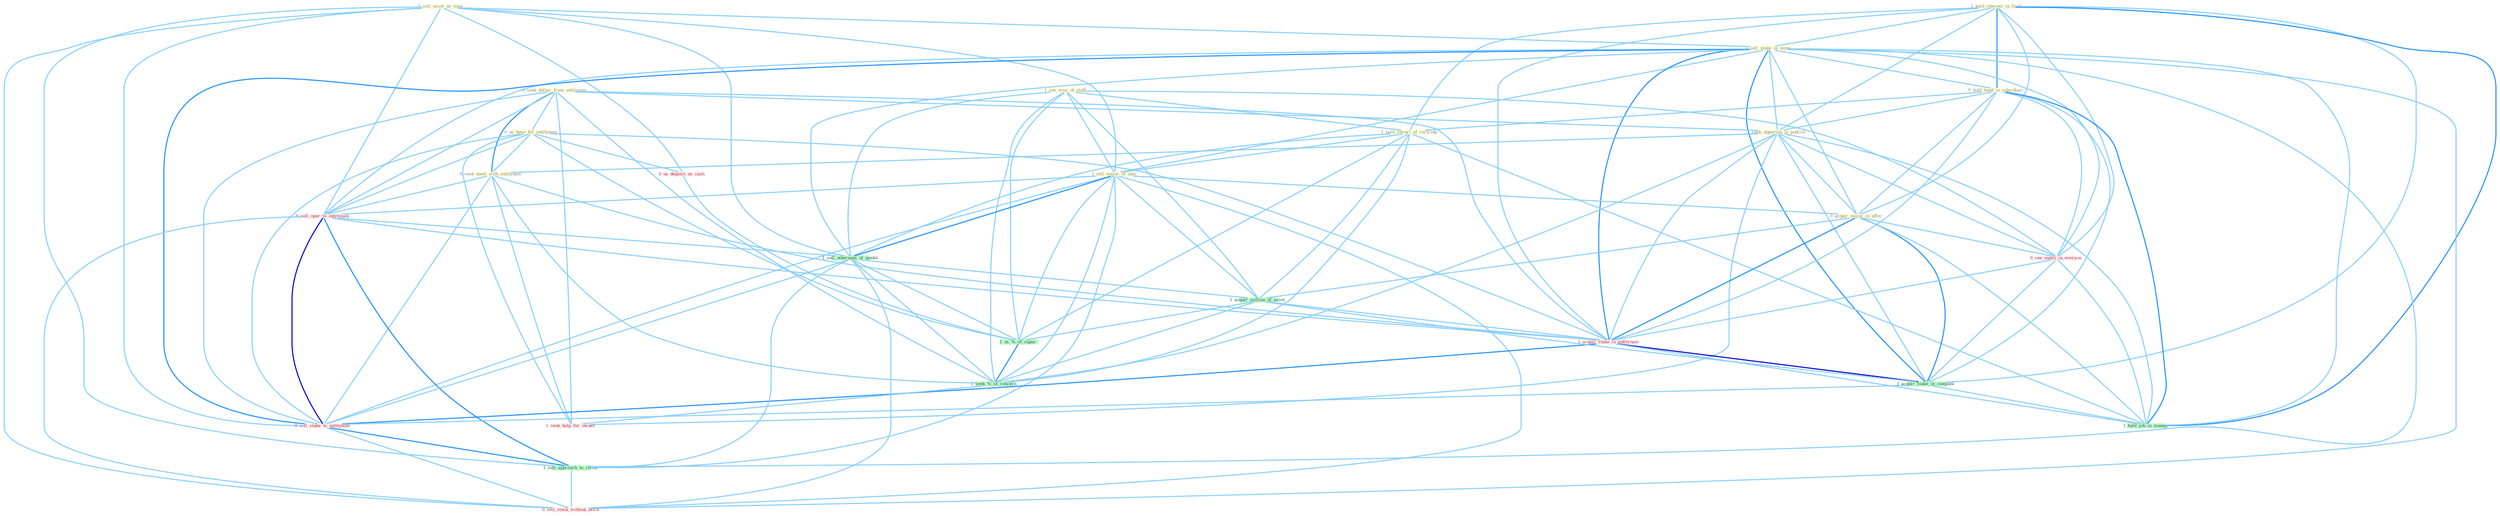 Graph G{ 
    node
    [shape=polygon,style=filled,width=.5,height=.06,color="#BDFCC9",fixedsize=true,fontsize=4,
    fontcolor="#2f4f4f"];
    {node
    [color="#ffffe0", fontcolor="#8b7d6b"] "1_sell_asset_as_loan " "1_hold_interest_in_facil " "1_sell_stake_in_mine " "1_see_eros_of_staff " "0_seek_dollar_from_entitynam " "0_hold_bond_in_subsidiari " "1_hold_librari_of_cartridg " "1_seek_opportun_in_publish " "0_us_base_for_entitynam " "1_sell_major_of_unit " "0_seek_meet_with_entitynam " "0_acquir_major_in_offer "}
{node [color="#fff0f5", fontcolor="#b22222"] "0_sell_oper_to_entitynam " "0_see_vaniti_in_everyon " "0_us_deposit_as_cach " "1_acquir_stake_in_entitynam " "0_sell_stake_to_entitynam " "0_sell_stock_without_hitch " "1_seek_help_for_owner "}
edge [color="#B0E2FF"];

	"1_sell_asset_as_loan " -- "1_sell_stake_in_mine " [w="1", color="#87cefa" ];
	"1_sell_asset_as_loan " -- "1_sell_major_of_unit " [w="1", color="#87cefa" ];
	"1_sell_asset_as_loan " -- "0_sell_oper_to_entitynam " [w="1", color="#87cefa" ];
	"1_sell_asset_as_loan " -- "1_sell_othernum_of_model " [w="1", color="#87cefa" ];
	"1_sell_asset_as_loan " -- "0_us_deposit_as_cach " [w="1", color="#87cefa" ];
	"1_sell_asset_as_loan " -- "0_sell_stake_to_entitynam " [w="1", color="#87cefa" ];
	"1_sell_asset_as_loan " -- "1_sell_approach_to_client " [w="1", color="#87cefa" ];
	"1_sell_asset_as_loan " -- "0_sell_stock_without_hitch " [w="1", color="#87cefa" ];
	"1_hold_interest_in_facil " -- "1_sell_stake_in_mine " [w="1", color="#87cefa" ];
	"1_hold_interest_in_facil " -- "0_hold_bond_in_subsidiari " [w="2", color="#1e90ff" , len=0.8];
	"1_hold_interest_in_facil " -- "1_hold_librari_of_cartridg " [w="1", color="#87cefa" ];
	"1_hold_interest_in_facil " -- "1_seek_opportun_in_publish " [w="1", color="#87cefa" ];
	"1_hold_interest_in_facil " -- "0_acquir_major_in_offer " [w="1", color="#87cefa" ];
	"1_hold_interest_in_facil " -- "0_see_vaniti_in_everyon " [w="1", color="#87cefa" ];
	"1_hold_interest_in_facil " -- "1_acquir_stake_in_entitynam " [w="1", color="#87cefa" ];
	"1_hold_interest_in_facil " -- "1_acquir_stake_in_compani " [w="1", color="#87cefa" ];
	"1_hold_interest_in_facil " -- "1_hold_job_in_manag " [w="2", color="#1e90ff" , len=0.8];
	"1_sell_stake_in_mine " -- "0_hold_bond_in_subsidiari " [w="1", color="#87cefa" ];
	"1_sell_stake_in_mine " -- "1_seek_opportun_in_publish " [w="1", color="#87cefa" ];
	"1_sell_stake_in_mine " -- "1_sell_major_of_unit " [w="1", color="#87cefa" ];
	"1_sell_stake_in_mine " -- "0_acquir_major_in_offer " [w="1", color="#87cefa" ];
	"1_sell_stake_in_mine " -- "0_sell_oper_to_entitynam " [w="1", color="#87cefa" ];
	"1_sell_stake_in_mine " -- "1_sell_othernum_of_model " [w="1", color="#87cefa" ];
	"1_sell_stake_in_mine " -- "0_see_vaniti_in_everyon " [w="1", color="#87cefa" ];
	"1_sell_stake_in_mine " -- "1_acquir_stake_in_entitynam " [w="2", color="#1e90ff" , len=0.8];
	"1_sell_stake_in_mine " -- "1_acquir_stake_in_compani " [w="2", color="#1e90ff" , len=0.8];
	"1_sell_stake_in_mine " -- "0_sell_stake_to_entitynam " [w="2", color="#1e90ff" , len=0.8];
	"1_sell_stake_in_mine " -- "1_sell_approach_to_client " [w="1", color="#87cefa" ];
	"1_sell_stake_in_mine " -- "1_hold_job_in_manag " [w="1", color="#87cefa" ];
	"1_sell_stake_in_mine " -- "0_sell_stock_without_hitch " [w="1", color="#87cefa" ];
	"1_see_eros_of_staff " -- "1_hold_librari_of_cartridg " [w="1", color="#87cefa" ];
	"1_see_eros_of_staff " -- "1_sell_major_of_unit " [w="1", color="#87cefa" ];
	"1_see_eros_of_staff " -- "1_sell_othernum_of_model " [w="1", color="#87cefa" ];
	"1_see_eros_of_staff " -- "0_see_vaniti_in_everyon " [w="1", color="#87cefa" ];
	"1_see_eros_of_staff " -- "1_acquir_million_of_asset " [w="1", color="#87cefa" ];
	"1_see_eros_of_staff " -- "1_us_%_of_capac " [w="1", color="#87cefa" ];
	"1_see_eros_of_staff " -- "1_seek_%_of_concern " [w="1", color="#87cefa" ];
	"0_seek_dollar_from_entitynam " -- "1_seek_opportun_in_publish " [w="1", color="#87cefa" ];
	"0_seek_dollar_from_entitynam " -- "0_us_base_for_entitynam " [w="1", color="#87cefa" ];
	"0_seek_dollar_from_entitynam " -- "0_seek_meet_with_entitynam " [w="2", color="#1e90ff" , len=0.8];
	"0_seek_dollar_from_entitynam " -- "0_sell_oper_to_entitynam " [w="1", color="#87cefa" ];
	"0_seek_dollar_from_entitynam " -- "1_acquir_stake_in_entitynam " [w="1", color="#87cefa" ];
	"0_seek_dollar_from_entitynam " -- "0_sell_stake_to_entitynam " [w="1", color="#87cefa" ];
	"0_seek_dollar_from_entitynam " -- "1_seek_%_of_concern " [w="1", color="#87cefa" ];
	"0_seek_dollar_from_entitynam " -- "1_seek_help_for_owner " [w="1", color="#87cefa" ];
	"0_hold_bond_in_subsidiari " -- "1_hold_librari_of_cartridg " [w="1", color="#87cefa" ];
	"0_hold_bond_in_subsidiari " -- "1_seek_opportun_in_publish " [w="1", color="#87cefa" ];
	"0_hold_bond_in_subsidiari " -- "0_acquir_major_in_offer " [w="1", color="#87cefa" ];
	"0_hold_bond_in_subsidiari " -- "0_see_vaniti_in_everyon " [w="1", color="#87cefa" ];
	"0_hold_bond_in_subsidiari " -- "1_acquir_stake_in_entitynam " [w="1", color="#87cefa" ];
	"0_hold_bond_in_subsidiari " -- "1_acquir_stake_in_compani " [w="1", color="#87cefa" ];
	"0_hold_bond_in_subsidiari " -- "1_hold_job_in_manag " [w="2", color="#1e90ff" , len=0.8];
	"1_hold_librari_of_cartridg " -- "1_sell_major_of_unit " [w="1", color="#87cefa" ];
	"1_hold_librari_of_cartridg " -- "1_sell_othernum_of_model " [w="1", color="#87cefa" ];
	"1_hold_librari_of_cartridg " -- "1_acquir_million_of_asset " [w="1", color="#87cefa" ];
	"1_hold_librari_of_cartridg " -- "1_us_%_of_capac " [w="1", color="#87cefa" ];
	"1_hold_librari_of_cartridg " -- "1_hold_job_in_manag " [w="1", color="#87cefa" ];
	"1_hold_librari_of_cartridg " -- "1_seek_%_of_concern " [w="1", color="#87cefa" ];
	"1_seek_opportun_in_publish " -- "0_seek_meet_with_entitynam " [w="1", color="#87cefa" ];
	"1_seek_opportun_in_publish " -- "0_acquir_major_in_offer " [w="1", color="#87cefa" ];
	"1_seek_opportun_in_publish " -- "0_see_vaniti_in_everyon " [w="1", color="#87cefa" ];
	"1_seek_opportun_in_publish " -- "1_acquir_stake_in_entitynam " [w="1", color="#87cefa" ];
	"1_seek_opportun_in_publish " -- "1_acquir_stake_in_compani " [w="1", color="#87cefa" ];
	"1_seek_opportun_in_publish " -- "1_hold_job_in_manag " [w="1", color="#87cefa" ];
	"1_seek_opportun_in_publish " -- "1_seek_%_of_concern " [w="1", color="#87cefa" ];
	"1_seek_opportun_in_publish " -- "1_seek_help_for_owner " [w="1", color="#87cefa" ];
	"0_us_base_for_entitynam " -- "0_seek_meet_with_entitynam " [w="1", color="#87cefa" ];
	"0_us_base_for_entitynam " -- "0_sell_oper_to_entitynam " [w="1", color="#87cefa" ];
	"0_us_base_for_entitynam " -- "0_us_deposit_as_cach " [w="1", color="#87cefa" ];
	"0_us_base_for_entitynam " -- "1_acquir_stake_in_entitynam " [w="1", color="#87cefa" ];
	"0_us_base_for_entitynam " -- "0_sell_stake_to_entitynam " [w="1", color="#87cefa" ];
	"0_us_base_for_entitynam " -- "1_us_%_of_capac " [w="1", color="#87cefa" ];
	"0_us_base_for_entitynam " -- "1_seek_help_for_owner " [w="1", color="#87cefa" ];
	"1_sell_major_of_unit " -- "0_acquir_major_in_offer " [w="1", color="#87cefa" ];
	"1_sell_major_of_unit " -- "0_sell_oper_to_entitynam " [w="1", color="#87cefa" ];
	"1_sell_major_of_unit " -- "1_sell_othernum_of_model " [w="2", color="#1e90ff" , len=0.8];
	"1_sell_major_of_unit " -- "1_acquir_million_of_asset " [w="1", color="#87cefa" ];
	"1_sell_major_of_unit " -- "0_sell_stake_to_entitynam " [w="1", color="#87cefa" ];
	"1_sell_major_of_unit " -- "1_us_%_of_capac " [w="1", color="#87cefa" ];
	"1_sell_major_of_unit " -- "1_sell_approach_to_client " [w="1", color="#87cefa" ];
	"1_sell_major_of_unit " -- "0_sell_stock_without_hitch " [w="1", color="#87cefa" ];
	"1_sell_major_of_unit " -- "1_seek_%_of_concern " [w="1", color="#87cefa" ];
	"0_seek_meet_with_entitynam " -- "0_sell_oper_to_entitynam " [w="1", color="#87cefa" ];
	"0_seek_meet_with_entitynam " -- "1_acquir_stake_in_entitynam " [w="1", color="#87cefa" ];
	"0_seek_meet_with_entitynam " -- "0_sell_stake_to_entitynam " [w="1", color="#87cefa" ];
	"0_seek_meet_with_entitynam " -- "1_seek_%_of_concern " [w="1", color="#87cefa" ];
	"0_seek_meet_with_entitynam " -- "1_seek_help_for_owner " [w="1", color="#87cefa" ];
	"0_acquir_major_in_offer " -- "0_see_vaniti_in_everyon " [w="1", color="#87cefa" ];
	"0_acquir_major_in_offer " -- "1_acquir_million_of_asset " [w="1", color="#87cefa" ];
	"0_acquir_major_in_offer " -- "1_acquir_stake_in_entitynam " [w="2", color="#1e90ff" , len=0.8];
	"0_acquir_major_in_offer " -- "1_acquir_stake_in_compani " [w="2", color="#1e90ff" , len=0.8];
	"0_acquir_major_in_offer " -- "1_hold_job_in_manag " [w="1", color="#87cefa" ];
	"0_sell_oper_to_entitynam " -- "1_sell_othernum_of_model " [w="1", color="#87cefa" ];
	"0_sell_oper_to_entitynam " -- "1_acquir_stake_in_entitynam " [w="1", color="#87cefa" ];
	"0_sell_oper_to_entitynam " -- "0_sell_stake_to_entitynam " [w="3", color="#0000cd" , len=0.6];
	"0_sell_oper_to_entitynam " -- "1_sell_approach_to_client " [w="2", color="#1e90ff" , len=0.8];
	"0_sell_oper_to_entitynam " -- "0_sell_stock_without_hitch " [w="1", color="#87cefa" ];
	"1_sell_othernum_of_model " -- "1_acquir_million_of_asset " [w="1", color="#87cefa" ];
	"1_sell_othernum_of_model " -- "0_sell_stake_to_entitynam " [w="1", color="#87cefa" ];
	"1_sell_othernum_of_model " -- "1_us_%_of_capac " [w="1", color="#87cefa" ];
	"1_sell_othernum_of_model " -- "1_sell_approach_to_client " [w="1", color="#87cefa" ];
	"1_sell_othernum_of_model " -- "0_sell_stock_without_hitch " [w="1", color="#87cefa" ];
	"1_sell_othernum_of_model " -- "1_seek_%_of_concern " [w="1", color="#87cefa" ];
	"0_see_vaniti_in_everyon " -- "1_acquir_stake_in_entitynam " [w="1", color="#87cefa" ];
	"0_see_vaniti_in_everyon " -- "1_acquir_stake_in_compani " [w="1", color="#87cefa" ];
	"0_see_vaniti_in_everyon " -- "1_hold_job_in_manag " [w="1", color="#87cefa" ];
	"1_acquir_million_of_asset " -- "1_acquir_stake_in_entitynam " [w="1", color="#87cefa" ];
	"1_acquir_million_of_asset " -- "1_acquir_stake_in_compani " [w="1", color="#87cefa" ];
	"1_acquir_million_of_asset " -- "1_us_%_of_capac " [w="1", color="#87cefa" ];
	"1_acquir_million_of_asset " -- "1_seek_%_of_concern " [w="1", color="#87cefa" ];
	"0_us_deposit_as_cach " -- "1_us_%_of_capac " [w="1", color="#87cefa" ];
	"1_acquir_stake_in_entitynam " -- "1_acquir_stake_in_compani " [w="3", color="#0000cd" , len=0.6];
	"1_acquir_stake_in_entitynam " -- "0_sell_stake_to_entitynam " [w="2", color="#1e90ff" , len=0.8];
	"1_acquir_stake_in_entitynam " -- "1_hold_job_in_manag " [w="1", color="#87cefa" ];
	"1_acquir_stake_in_compani " -- "0_sell_stake_to_entitynam " [w="1", color="#87cefa" ];
	"1_acquir_stake_in_compani " -- "1_hold_job_in_manag " [w="1", color="#87cefa" ];
	"0_sell_stake_to_entitynam " -- "1_sell_approach_to_client " [w="2", color="#1e90ff" , len=0.8];
	"0_sell_stake_to_entitynam " -- "0_sell_stock_without_hitch " [w="1", color="#87cefa" ];
	"1_us_%_of_capac " -- "1_seek_%_of_concern " [w="2", color="#1e90ff" , len=0.8];
	"1_sell_approach_to_client " -- "0_sell_stock_without_hitch " [w="1", color="#87cefa" ];
	"1_seek_%_of_concern " -- "1_seek_help_for_owner " [w="1", color="#87cefa" ];
}